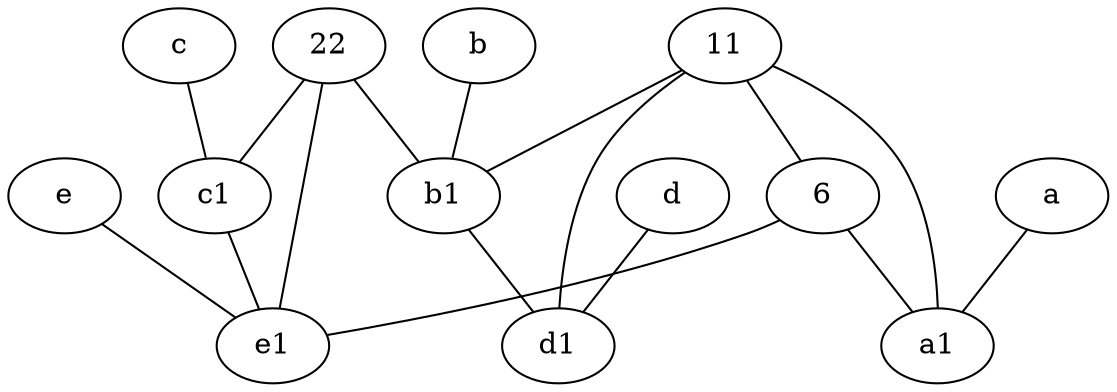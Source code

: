 graph {
	node [labelfontsize=50]
	e [labelfontsize=50 pos="7,9!"]
	a1 [labelfontsize=50 pos="8,3!"]
	e1 [labelfontsize=50 pos="7,7!"]
	b [labelfontsize=50 pos="10,4!"]
	11 [labelfontsize=50]
	a [labelfontsize=50 pos="8,2!"]
	b1 [labelfontsize=50 pos="9,4!"]
	c1 [labelfontsize=50 pos="4.5,3!"]
	c [labelfontsize=50 pos="4.5,2!"]
	6 [labelfontsize=50]
	d1 [labelfontsize=50 pos="3,5!"]
	d [labelfontsize=50 pos="2,5!"]
	22 [labelfontsize=50]
	d -- d1
	11 -- b1
	e -- e1
	a -- a1
	11 -- a1
	c -- c1
	b -- b1
	6 -- a1
	11 -- 6
	11 -- d1
	22 -- b1
	22 -- c1
	6 -- e1
	c1 -- e1
	22 -- e1
	b1 -- d1
}
